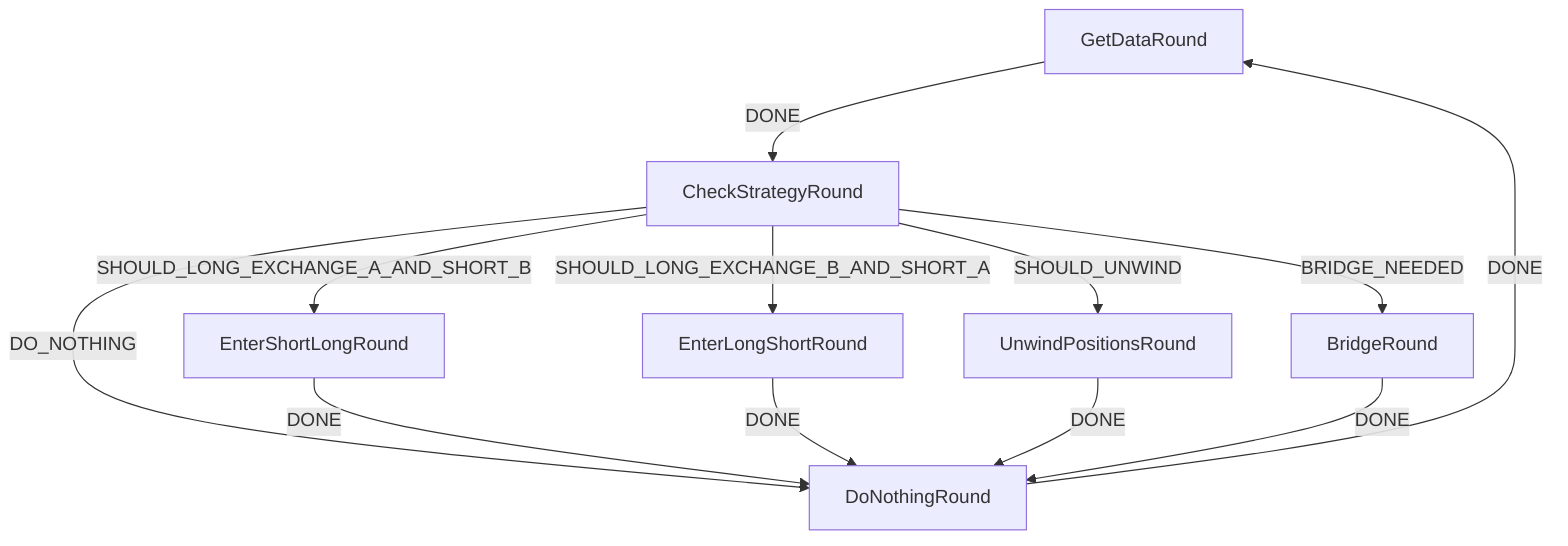 graph TD
    GetDataRound -->|DONE| CheckStrategyRound
    CheckStrategyRound -->|SHOULD_LONG_EXCHANGE_A_AND_SHORT_B| EnterShortLongRound
    CheckStrategyRound -->|SHOULD_LONG_EXCHANGE_B_AND_SHORT_A| EnterLongShortRound
    CheckStrategyRound -->|SHOULD_UNWIND| UnwindPositionsRound
    CheckStrategyRound -->|DO_NOTHING| DoNothingRound
    CheckStrategyRound -->|BRIDGE_NEEDED| BridgeRound
    EnterShortLongRound -->|DONE| DoNothingRound
    EnterLongShortRound -->|DONE| DoNothingRound
    UnwindPositionsRound -->|DONE| DoNothingRound
    BridgeRound -->|DONE| DoNothingRound
    DoNothingRound -->|DONE| GetDataRound